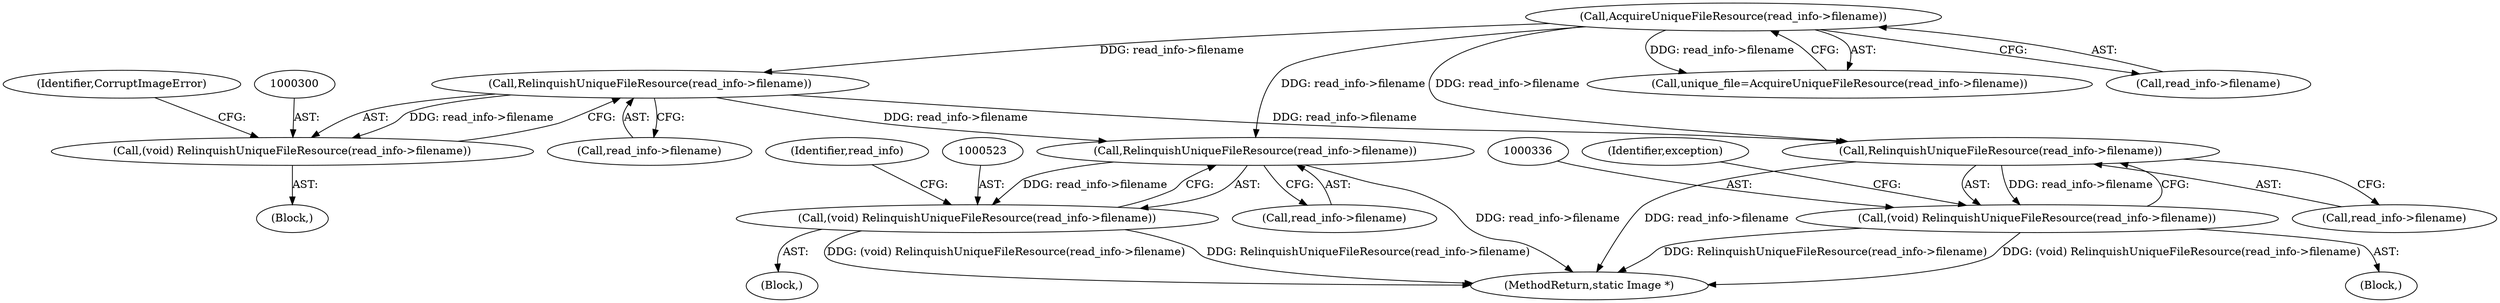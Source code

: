 digraph "0_ImageMagick_ecc03a2518c2b7dd375fde3a040fdae0bdf6a521@pointer" {
"1000301" [label="(Call,RelinquishUniqueFileResource(read_info->filename))"];
"1000226" [label="(Call,AcquireUniqueFileResource(read_info->filename))"];
"1000299" [label="(Call,(void) RelinquishUniqueFileResource(read_info->filename))"];
"1000337" [label="(Call,RelinquishUniqueFileResource(read_info->filename))"];
"1000335" [label="(Call,(void) RelinquishUniqueFileResource(read_info->filename))"];
"1000524" [label="(Call,RelinquishUniqueFileResource(read_info->filename))"];
"1000522" [label="(Call,(void) RelinquishUniqueFileResource(read_info->filename))"];
"1000224" [label="(Call,unique_file=AcquireUniqueFileResource(read_info->filename))"];
"1000227" [label="(Call,read_info->filename)"];
"1000299" [label="(Call,(void) RelinquishUniqueFileResource(read_info->filename))"];
"1000338" [label="(Call,read_info->filename)"];
"1000529" [label="(Identifier,read_info)"];
"1000226" [label="(Call,AcquireUniqueFileResource(read_info->filename))"];
"1000524" [label="(Call,RelinquishUniqueFileResource(read_info->filename))"];
"1000525" [label="(Call,read_info->filename)"];
"1000342" [label="(Identifier,exception)"];
"1000337" [label="(Call,RelinquishUniqueFileResource(read_info->filename))"];
"1000335" [label="(Call,(void) RelinquishUniqueFileResource(read_info->filename))"];
"1000566" [label="(MethodReturn,static Image *)"];
"1000302" [label="(Call,read_info->filename)"];
"1000301" [label="(Call,RelinquishUniqueFileResource(read_info->filename))"];
"1000106" [label="(Block,)"];
"1000306" [label="(Identifier,CorruptImageError)"];
"1000522" [label="(Call,(void) RelinquishUniqueFileResource(read_info->filename))"];
"1000298" [label="(Block,)"];
"1000334" [label="(Block,)"];
"1000301" -> "1000299"  [label="AST: "];
"1000301" -> "1000302"  [label="CFG: "];
"1000302" -> "1000301"  [label="AST: "];
"1000299" -> "1000301"  [label="CFG: "];
"1000301" -> "1000299"  [label="DDG: read_info->filename"];
"1000226" -> "1000301"  [label="DDG: read_info->filename"];
"1000301" -> "1000337"  [label="DDG: read_info->filename"];
"1000301" -> "1000524"  [label="DDG: read_info->filename"];
"1000226" -> "1000224"  [label="AST: "];
"1000226" -> "1000227"  [label="CFG: "];
"1000227" -> "1000226"  [label="AST: "];
"1000224" -> "1000226"  [label="CFG: "];
"1000226" -> "1000224"  [label="DDG: read_info->filename"];
"1000226" -> "1000337"  [label="DDG: read_info->filename"];
"1000226" -> "1000524"  [label="DDG: read_info->filename"];
"1000299" -> "1000298"  [label="AST: "];
"1000300" -> "1000299"  [label="AST: "];
"1000306" -> "1000299"  [label="CFG: "];
"1000337" -> "1000335"  [label="AST: "];
"1000337" -> "1000338"  [label="CFG: "];
"1000338" -> "1000337"  [label="AST: "];
"1000335" -> "1000337"  [label="CFG: "];
"1000337" -> "1000566"  [label="DDG: read_info->filename"];
"1000337" -> "1000335"  [label="DDG: read_info->filename"];
"1000335" -> "1000334"  [label="AST: "];
"1000336" -> "1000335"  [label="AST: "];
"1000342" -> "1000335"  [label="CFG: "];
"1000335" -> "1000566"  [label="DDG: RelinquishUniqueFileResource(read_info->filename)"];
"1000335" -> "1000566"  [label="DDG: (void) RelinquishUniqueFileResource(read_info->filename)"];
"1000524" -> "1000522"  [label="AST: "];
"1000524" -> "1000525"  [label="CFG: "];
"1000525" -> "1000524"  [label="AST: "];
"1000522" -> "1000524"  [label="CFG: "];
"1000524" -> "1000566"  [label="DDG: read_info->filename"];
"1000524" -> "1000522"  [label="DDG: read_info->filename"];
"1000522" -> "1000106"  [label="AST: "];
"1000523" -> "1000522"  [label="AST: "];
"1000529" -> "1000522"  [label="CFG: "];
"1000522" -> "1000566"  [label="DDG: RelinquishUniqueFileResource(read_info->filename)"];
"1000522" -> "1000566"  [label="DDG: (void) RelinquishUniqueFileResource(read_info->filename)"];
}
